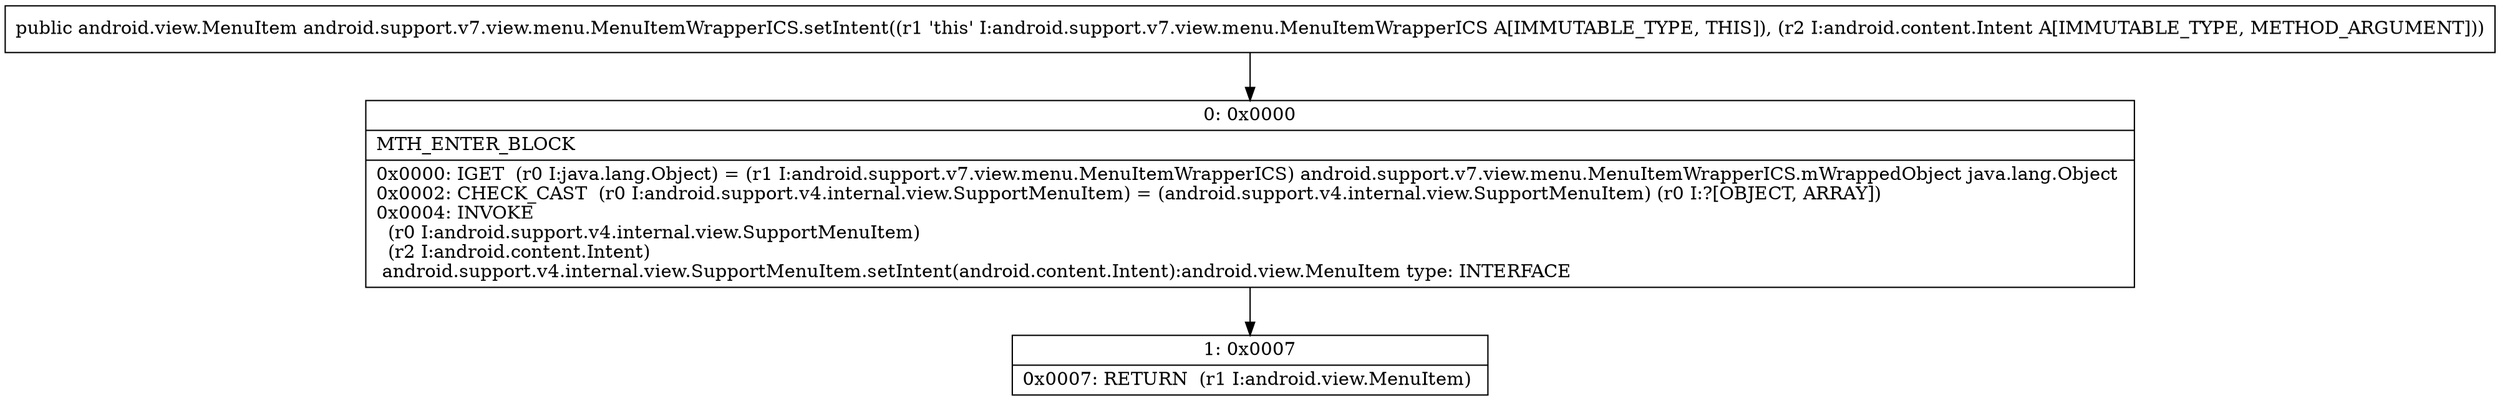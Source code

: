 digraph "CFG forandroid.support.v7.view.menu.MenuItemWrapperICS.setIntent(Landroid\/content\/Intent;)Landroid\/view\/MenuItem;" {
Node_0 [shape=record,label="{0\:\ 0x0000|MTH_ENTER_BLOCK\l|0x0000: IGET  (r0 I:java.lang.Object) = (r1 I:android.support.v7.view.menu.MenuItemWrapperICS) android.support.v7.view.menu.MenuItemWrapperICS.mWrappedObject java.lang.Object \l0x0002: CHECK_CAST  (r0 I:android.support.v4.internal.view.SupportMenuItem) = (android.support.v4.internal.view.SupportMenuItem) (r0 I:?[OBJECT, ARRAY]) \l0x0004: INVOKE  \l  (r0 I:android.support.v4.internal.view.SupportMenuItem)\l  (r2 I:android.content.Intent)\l android.support.v4.internal.view.SupportMenuItem.setIntent(android.content.Intent):android.view.MenuItem type: INTERFACE \l}"];
Node_1 [shape=record,label="{1\:\ 0x0007|0x0007: RETURN  (r1 I:android.view.MenuItem) \l}"];
MethodNode[shape=record,label="{public android.view.MenuItem android.support.v7.view.menu.MenuItemWrapperICS.setIntent((r1 'this' I:android.support.v7.view.menu.MenuItemWrapperICS A[IMMUTABLE_TYPE, THIS]), (r2 I:android.content.Intent A[IMMUTABLE_TYPE, METHOD_ARGUMENT])) }"];
MethodNode -> Node_0;
Node_0 -> Node_1;
}


